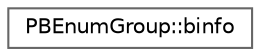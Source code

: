 digraph "Graphical Class Hierarchy"
{
 // LATEX_PDF_SIZE
  bgcolor="transparent";
  edge [fontname=Helvetica,fontsize=10,labelfontname=Helvetica,labelfontsize=10];
  node [fontname=Helvetica,fontsize=10,shape=box,height=0.2,width=0.4];
  rankdir="LR";
  Node0 [id="Node000000",label="PBEnumGroup::binfo",height=0.2,width=0.4,color="grey40", fillcolor="white", style="filled",URL="$struct_p_b_enum_group_1_1binfo.html",tooltip=" "];
}
